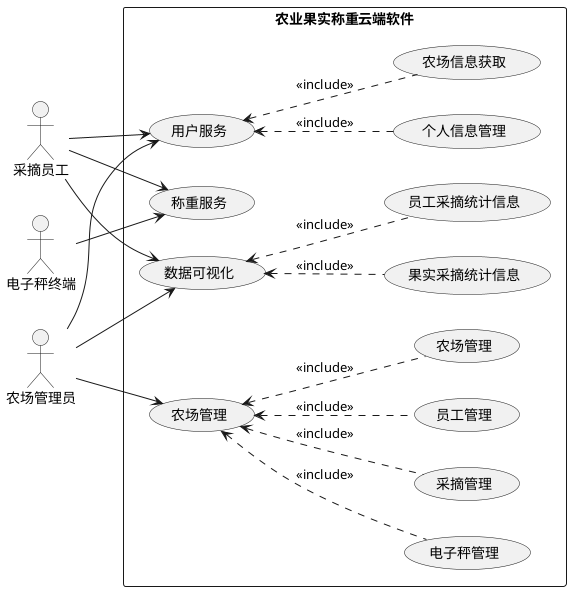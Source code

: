 @startuml 核心功能用例图
left to right direction
actor "采摘员工" as staff
actor "农场管理员" as admin
actor "电子秤终端" as terminal

rectangle 农业果实称重云端软件 {
    (称重服务) as uc1

    (用户服务) as uc2
    (个人信息管理) as uc2_a
    (农场信息获取) as uc2_b
    uc2_a .up.> uc2 : <<include>>
    uc2_b .up.> uc2 : <<include>>

    (农场管理) as uc3
    (员工管理) as uc3_a
    (农场管理) as uc3_b
    (电子秤管理) as uc3_c
    (采摘管理) as uc3_d
    uc3_a .up.> uc3 : <<include>>
    uc3_b .up.> uc3 : <<include>>
    uc3_c .up.> uc3 : <<include>>
    uc3_d .up.> uc3 : <<include>>
    
    (数据可视化) as uc4
    (果实采摘统计信息) as uc4_a
    (员工采摘统计信息) as uc4_b
    uc4_a .up.> uc4 : <<include>>
    uc4_b .up.> uc4 : <<include>>
}
terminal --> uc1
staff --> uc1
staff --> uc2
staff --> uc4
admin --> uc2
admin --> uc3
admin --> uc4
@enduml
